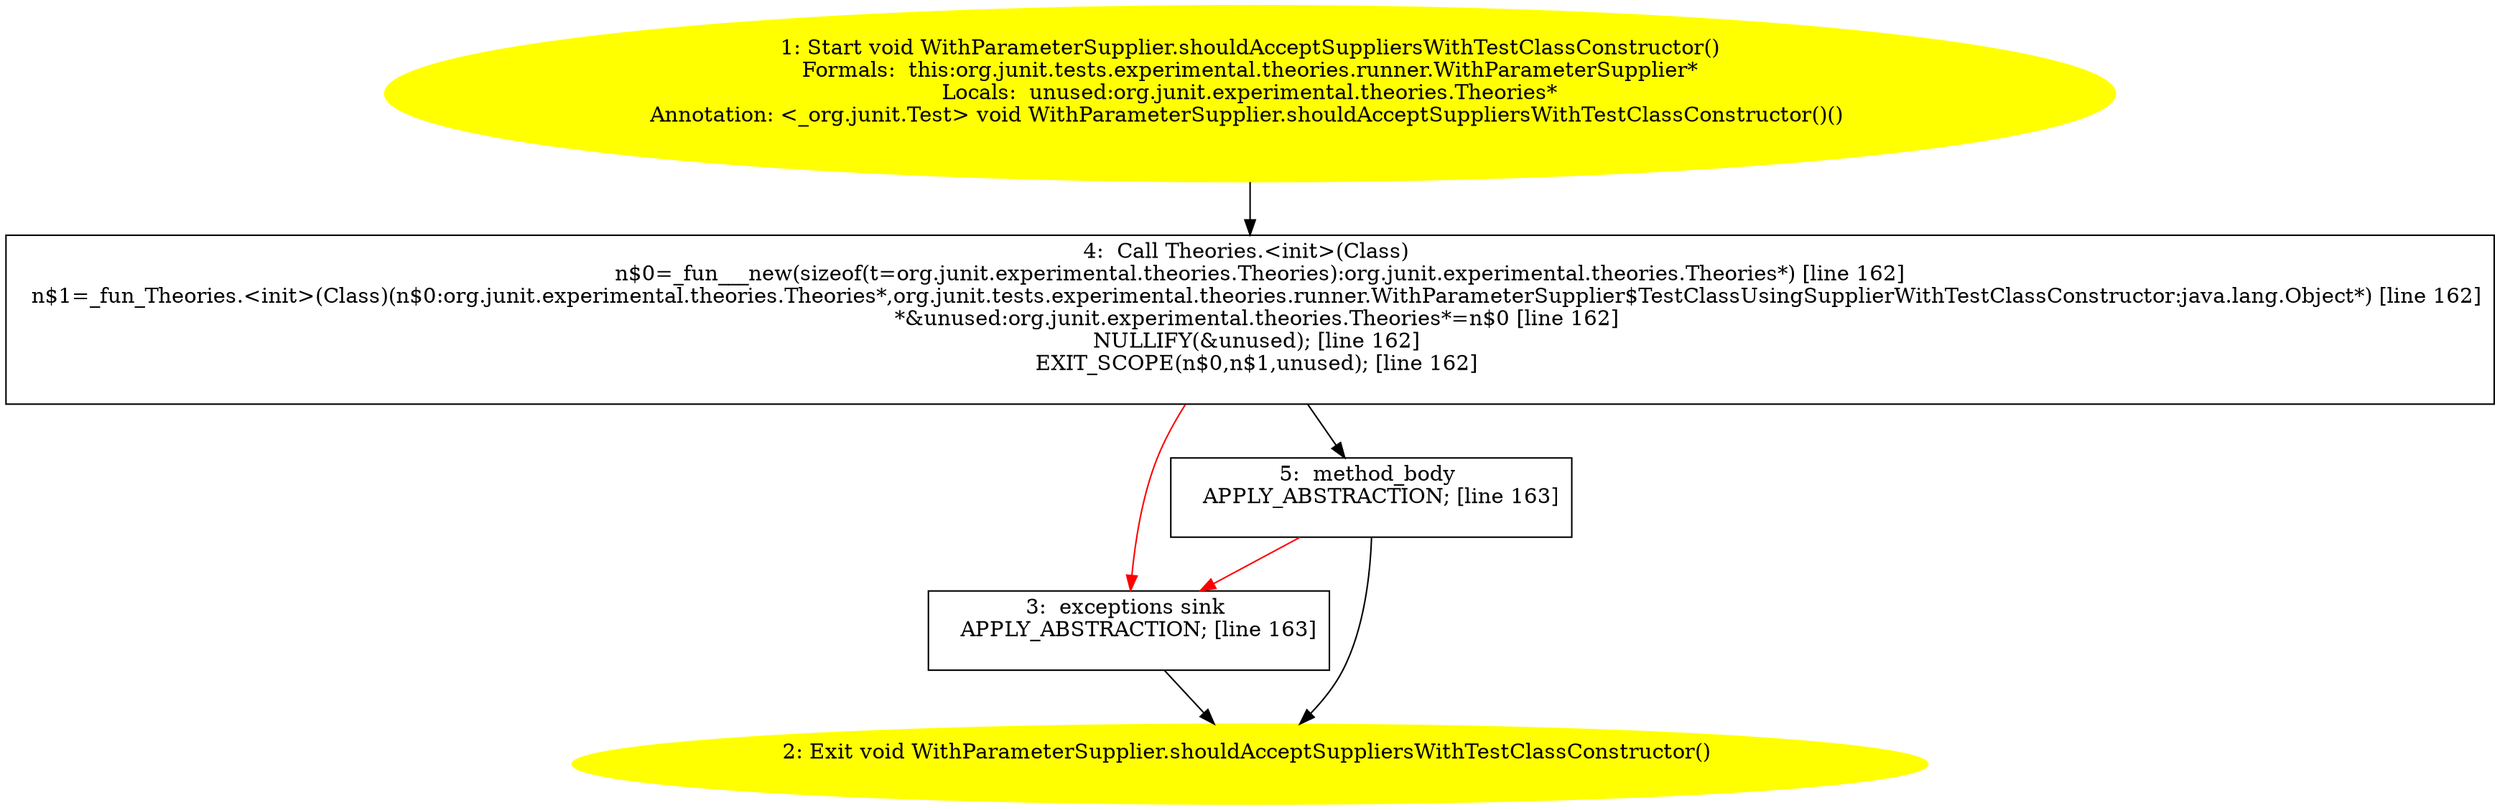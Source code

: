 /* @generated */
digraph cfg {
"org.junit.tests.experimental.theories.runner.WithParameterSupplier.shouldAcceptSuppliersWithTestClas.0e050733145d5951edfc484441aee21f_1" [label="1: Start void WithParameterSupplier.shouldAcceptSuppliersWithTestClassConstructor()\nFormals:  this:org.junit.tests.experimental.theories.runner.WithParameterSupplier*\nLocals:  unused:org.junit.experimental.theories.Theories*\nAnnotation: <_org.junit.Test> void WithParameterSupplier.shouldAcceptSuppliersWithTestClassConstructor()() \n  " color=yellow style=filled]
	

	 "org.junit.tests.experimental.theories.runner.WithParameterSupplier.shouldAcceptSuppliersWithTestClas.0e050733145d5951edfc484441aee21f_1" -> "org.junit.tests.experimental.theories.runner.WithParameterSupplier.shouldAcceptSuppliersWithTestClas.0e050733145d5951edfc484441aee21f_4" ;
"org.junit.tests.experimental.theories.runner.WithParameterSupplier.shouldAcceptSuppliersWithTestClas.0e050733145d5951edfc484441aee21f_2" [label="2: Exit void WithParameterSupplier.shouldAcceptSuppliersWithTestClassConstructor() \n  " color=yellow style=filled]
	

"org.junit.tests.experimental.theories.runner.WithParameterSupplier.shouldAcceptSuppliersWithTestClas.0e050733145d5951edfc484441aee21f_3" [label="3:  exceptions sink \n   APPLY_ABSTRACTION; [line 163]\n " shape="box"]
	

	 "org.junit.tests.experimental.theories.runner.WithParameterSupplier.shouldAcceptSuppliersWithTestClas.0e050733145d5951edfc484441aee21f_3" -> "org.junit.tests.experimental.theories.runner.WithParameterSupplier.shouldAcceptSuppliersWithTestClas.0e050733145d5951edfc484441aee21f_2" ;
"org.junit.tests.experimental.theories.runner.WithParameterSupplier.shouldAcceptSuppliersWithTestClas.0e050733145d5951edfc484441aee21f_4" [label="4:  Call Theories.<init>(Class) \n   n$0=_fun___new(sizeof(t=org.junit.experimental.theories.Theories):org.junit.experimental.theories.Theories*) [line 162]\n  n$1=_fun_Theories.<init>(Class)(n$0:org.junit.experimental.theories.Theories*,org.junit.tests.experimental.theories.runner.WithParameterSupplier$TestClassUsingSupplierWithTestClassConstructor:java.lang.Object*) [line 162]\n  *&unused:org.junit.experimental.theories.Theories*=n$0 [line 162]\n  NULLIFY(&unused); [line 162]\n  EXIT_SCOPE(n$0,n$1,unused); [line 162]\n " shape="box"]
	

	 "org.junit.tests.experimental.theories.runner.WithParameterSupplier.shouldAcceptSuppliersWithTestClas.0e050733145d5951edfc484441aee21f_4" -> "org.junit.tests.experimental.theories.runner.WithParameterSupplier.shouldAcceptSuppliersWithTestClas.0e050733145d5951edfc484441aee21f_5" ;
	 "org.junit.tests.experimental.theories.runner.WithParameterSupplier.shouldAcceptSuppliersWithTestClas.0e050733145d5951edfc484441aee21f_4" -> "org.junit.tests.experimental.theories.runner.WithParameterSupplier.shouldAcceptSuppliersWithTestClas.0e050733145d5951edfc484441aee21f_3" [color="red" ];
"org.junit.tests.experimental.theories.runner.WithParameterSupplier.shouldAcceptSuppliersWithTestClas.0e050733145d5951edfc484441aee21f_5" [label="5:  method_body \n   APPLY_ABSTRACTION; [line 163]\n " shape="box"]
	

	 "org.junit.tests.experimental.theories.runner.WithParameterSupplier.shouldAcceptSuppliersWithTestClas.0e050733145d5951edfc484441aee21f_5" -> "org.junit.tests.experimental.theories.runner.WithParameterSupplier.shouldAcceptSuppliersWithTestClas.0e050733145d5951edfc484441aee21f_2" ;
	 "org.junit.tests.experimental.theories.runner.WithParameterSupplier.shouldAcceptSuppliersWithTestClas.0e050733145d5951edfc484441aee21f_5" -> "org.junit.tests.experimental.theories.runner.WithParameterSupplier.shouldAcceptSuppliersWithTestClas.0e050733145d5951edfc484441aee21f_3" [color="red" ];
}
